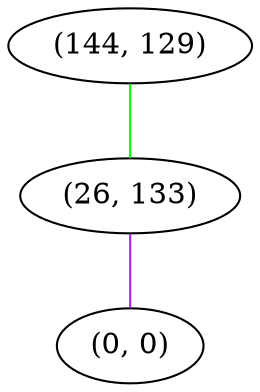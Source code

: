 graph "" {
"(144, 129)";
"(26, 133)";
"(0, 0)";
"(144, 129)" -- "(26, 133)"  [color=green, key=0, weight=2];
"(26, 133)" -- "(0, 0)"  [color=purple, key=0, weight=4];
}
